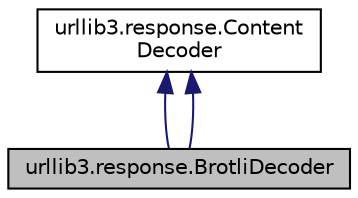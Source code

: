 digraph "urllib3.response.BrotliDecoder"
{
 // LATEX_PDF_SIZE
  edge [fontname="Helvetica",fontsize="10",labelfontname="Helvetica",labelfontsize="10"];
  node [fontname="Helvetica",fontsize="10",shape=record];
  Node1 [label="urllib3.response.BrotliDecoder",height=0.2,width=0.4,color="black", fillcolor="grey75", style="filled", fontcolor="black",tooltip=" "];
  Node2 -> Node1 [dir="back",color="midnightblue",fontsize="10",style="solid",fontname="Helvetica"];
  Node2 [label="urllib3.response.Content\lDecoder",height=0.2,width=0.4,color="black", fillcolor="white", style="filled",URL="$classurllib3_1_1response_1_1ContentDecoder.html",tooltip=" "];
  Node2 -> Node1 [dir="back",color="midnightblue",fontsize="10",style="solid",fontname="Helvetica"];
}

